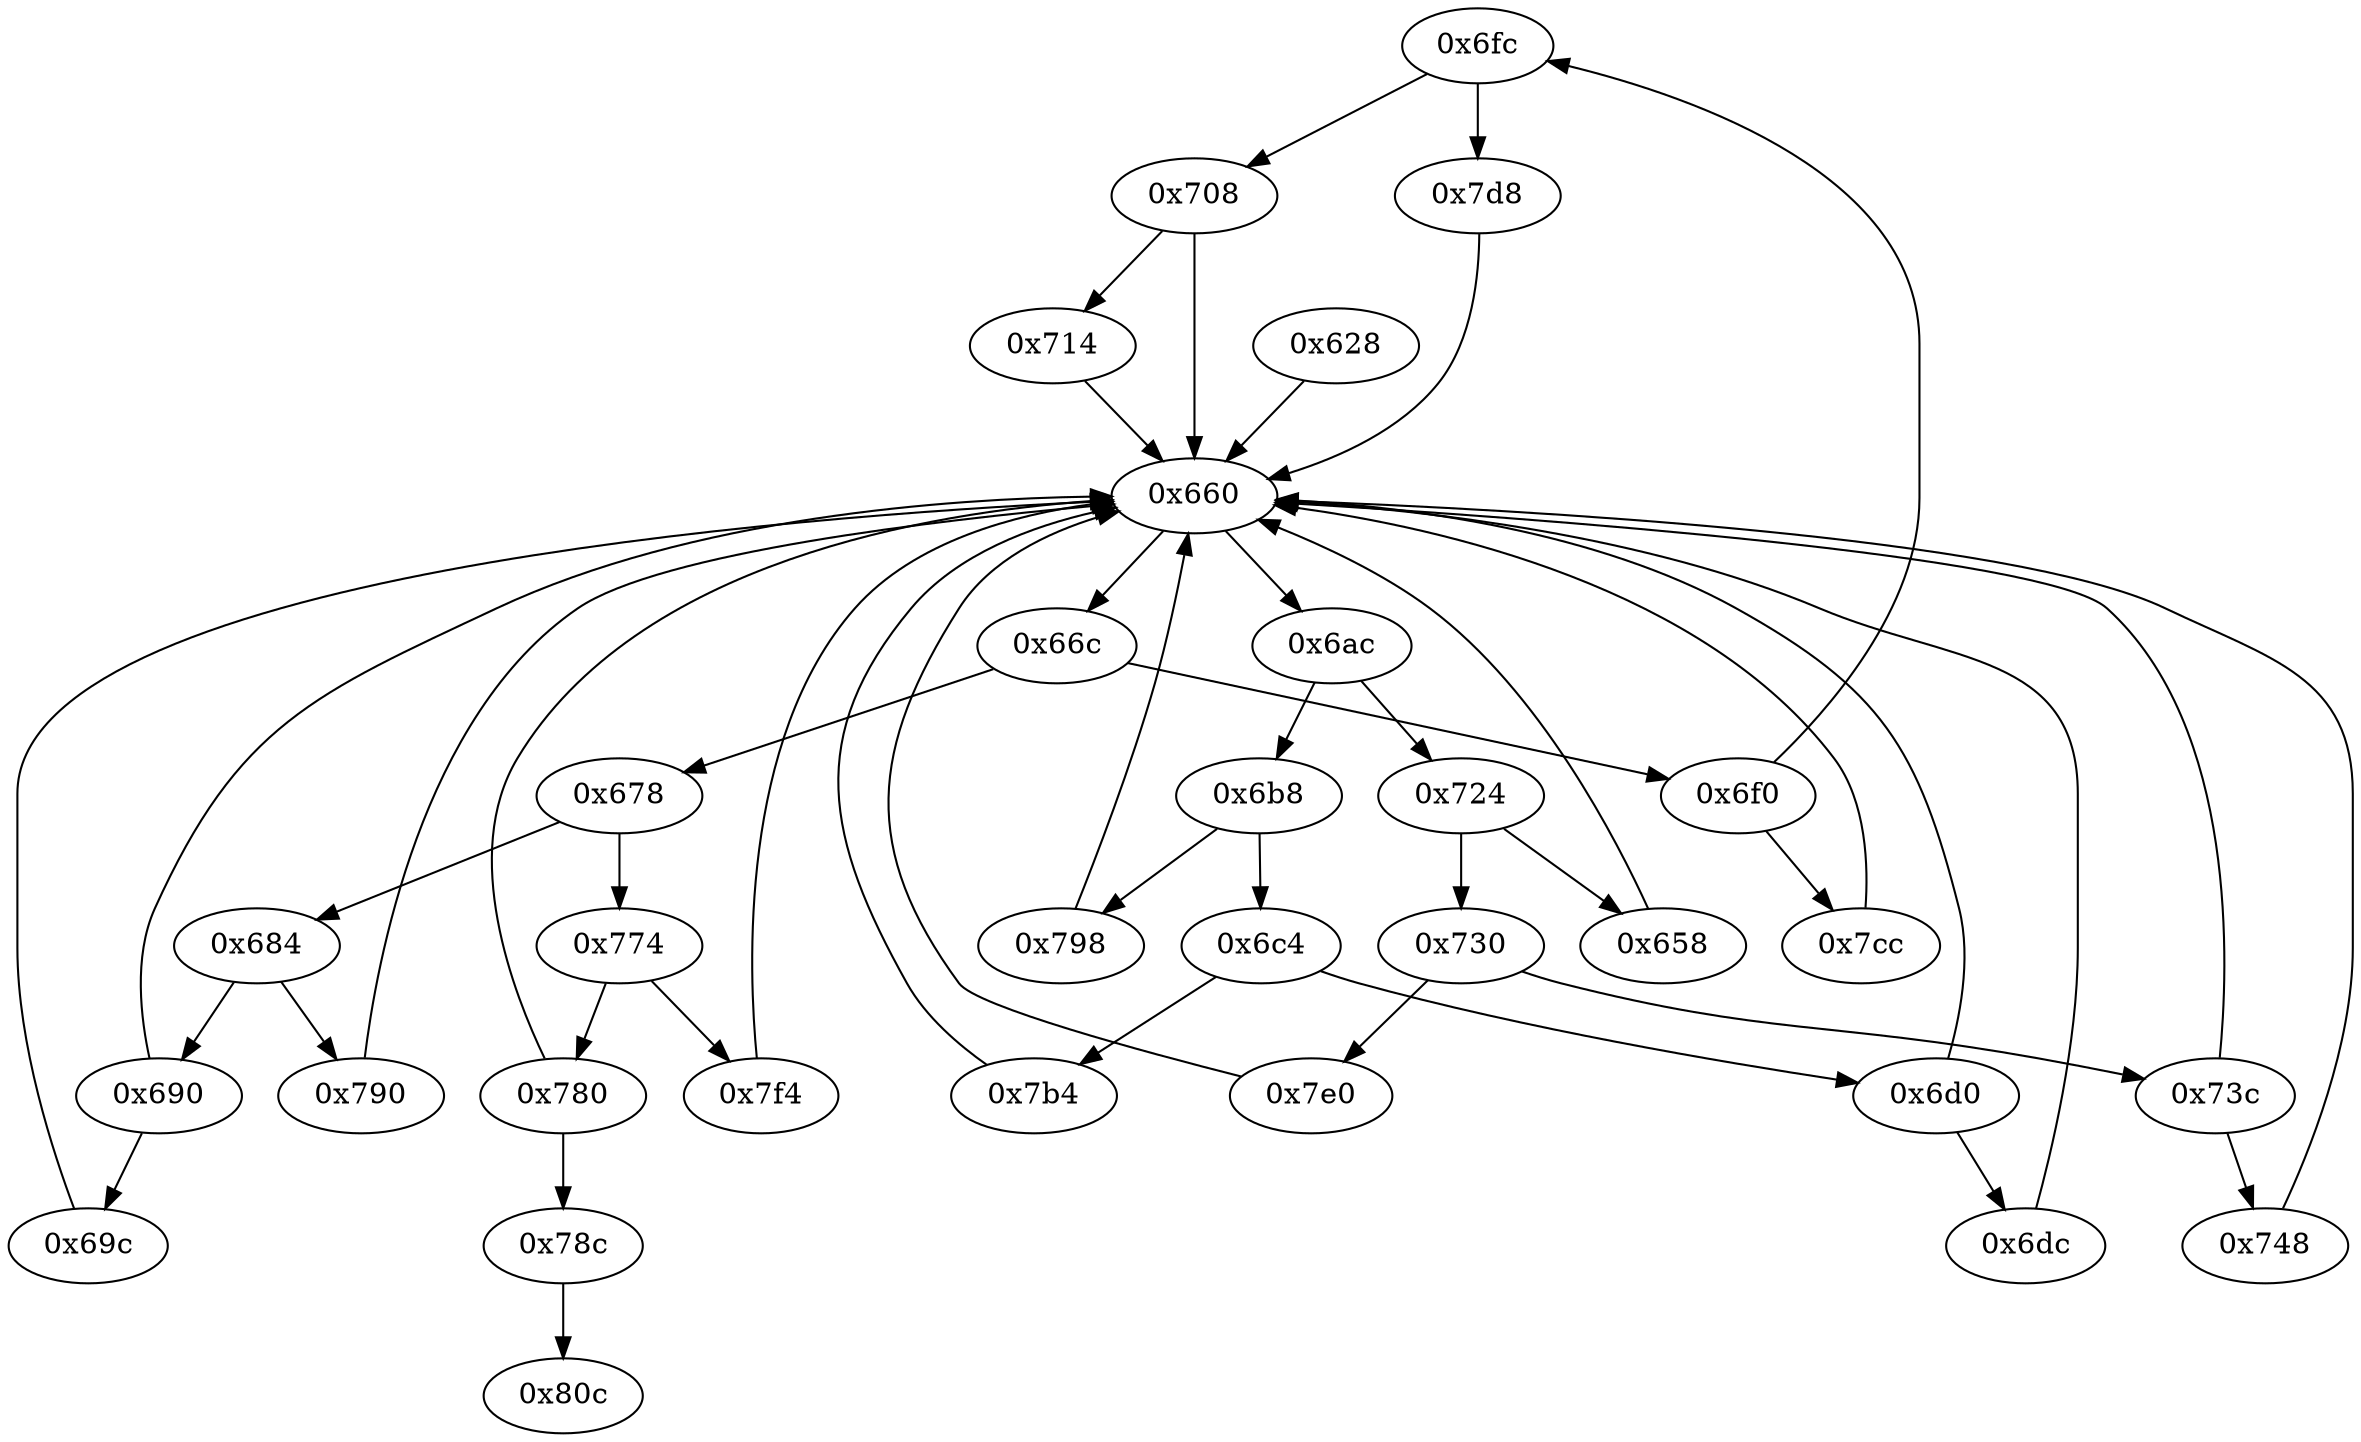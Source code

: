strict digraph "" {
	"0x6fc"	 [opcode="[u'ldr', u'cmp', u'b']"];
	"0x7d8"	 [opcode="[u'ldr', u'b']"];
	"0x6fc" -> "0x7d8";
	"0x708"	 [opcode="[u'ldr', u'cmp', u'b']"];
	"0x6fc" -> "0x708";
	"0x684"	 [opcode="[u'ldr', u'cmp', u'b']"];
	"0x790"	 [opcode="[u'ldr', u'b']"];
	"0x684" -> "0x790";
	"0x690"	 [opcode="[u'ldr', u'cmp', u'b']"];
	"0x684" -> "0x690";
	"0x780"	 [opcode="[u'ldr', u'cmp', u'b']"];
	"0x78c"	 [opcode="[u'b']"];
	"0x780" -> "0x78c";
	"0x660"	 [opcode="[u'ldr', u'cmp', u'b']"];
	"0x780" -> "0x660";
	"0x6dc"	 [opcode="[u'ldr', u'ldr', u'add', u'mov', u'b']"];
	"0x6dc" -> "0x660";
	"0x69c"	 [opcode="[u'mov', u'bl', u'ldr', u'b']"];
	"0x69c" -> "0x660";
	"0x658"	 [opcode="[u'mov', u'mov']"];
	"0x658" -> "0x660";
	"0x714"	 [opcode="[u'mov', u'mov', u'mov', u'b']"];
	"0x714" -> "0x660";
	"0x678"	 [opcode="[u'ldr', u'cmp', u'b']"];
	"0x678" -> "0x684";
	"0x774"	 [opcode="[u'ldr', u'cmp', u'b']"];
	"0x678" -> "0x774";
	"0x7e0"	 [opcode="[u'ldr', u'mov', u'bl', u'ldr', u'b']"];
	"0x7e0" -> "0x660";
	"0x730"	 [opcode="[u'ldr', u'cmp', u'b']"];
	"0x730" -> "0x7e0";
	"0x73c"	 [opcode="[u'ldr', u'cmp', u'b']"];
	"0x730" -> "0x73c";
	"0x66c"	 [opcode="[u'ldr', u'cmp', u'b']"];
	"0x66c" -> "0x678";
	"0x6f0"	 [opcode="[u'ldr', u'cmp', u'b']"];
	"0x66c" -> "0x6f0";
	"0x774" -> "0x780";
	"0x7f4"	 [opcode="[u'ldr', u'ldr', u'add', u'str', u'ldr', u'b']"];
	"0x774" -> "0x7f4";
	"0x798"	 [opcode="[u'ldr', u'cmp', u'mov', u'mov', u'strb', u'ldr', u'b']"];
	"0x798" -> "0x660";
	"0x748"	 [opcode="[u'ldr', u'str', u'str', u'ldr', u'ldrb', u'ldr', u'ldr', u'ldr', u'cmp', u'mov', u'b']"];
	"0x748" -> "0x660";
	"0x6ac"	 [opcode="[u'ldr', u'cmp', u'b']"];
	"0x6b8"	 [opcode="[u'ldr', u'cmp', u'b']"];
	"0x6ac" -> "0x6b8";
	"0x724"	 [opcode="[u'ldr', u'cmp', u'b']"];
	"0x6ac" -> "0x724";
	"0x790" -> "0x660";
	"0x690" -> "0x69c";
	"0x690" -> "0x660";
	"0x7f4" -> "0x660";
	"0x6f0" -> "0x6fc";
	"0x7cc"	 [opcode="[u'mov', u'mov', u'b']"];
	"0x6f0" -> "0x7cc";
	"0x80c"	 [opcode="[u'mov', u'sub', u'pop']"];
	"0x78c" -> "0x80c";
	"0x7b4"	 [opcode="[u'ldrb', u'ldr', u'ldr', u'cmp', u'mov', u'b']"];
	"0x7b4" -> "0x660";
	"0x6d0"	 [opcode="[u'ldr', u'cmp', u'b']"];
	"0x6d0" -> "0x6dc";
	"0x6d0" -> "0x660";
	"0x660" -> "0x66c";
	"0x660" -> "0x6ac";
	"0x6b8" -> "0x798";
	"0x6c4"	 [opcode="[u'ldr', u'cmp', u'b']"];
	"0x6b8" -> "0x6c4";
	"0x7d8" -> "0x660";
	"0x708" -> "0x714";
	"0x708" -> "0x660";
	"0x724" -> "0x658";
	"0x724" -> "0x730";
	"0x7cc" -> "0x660";
	"0x628"	 [opcode="[u'push', u'add', u'sub', u'stm', u'ldr', u'ldr', u'ldr', u'ldr', u'add', u'ldr', u'add', u'b']"];
	"0x628" -> "0x660";
	"0x73c" -> "0x748";
	"0x73c" -> "0x660";
	"0x6c4" -> "0x7b4";
	"0x6c4" -> "0x6d0";
}
